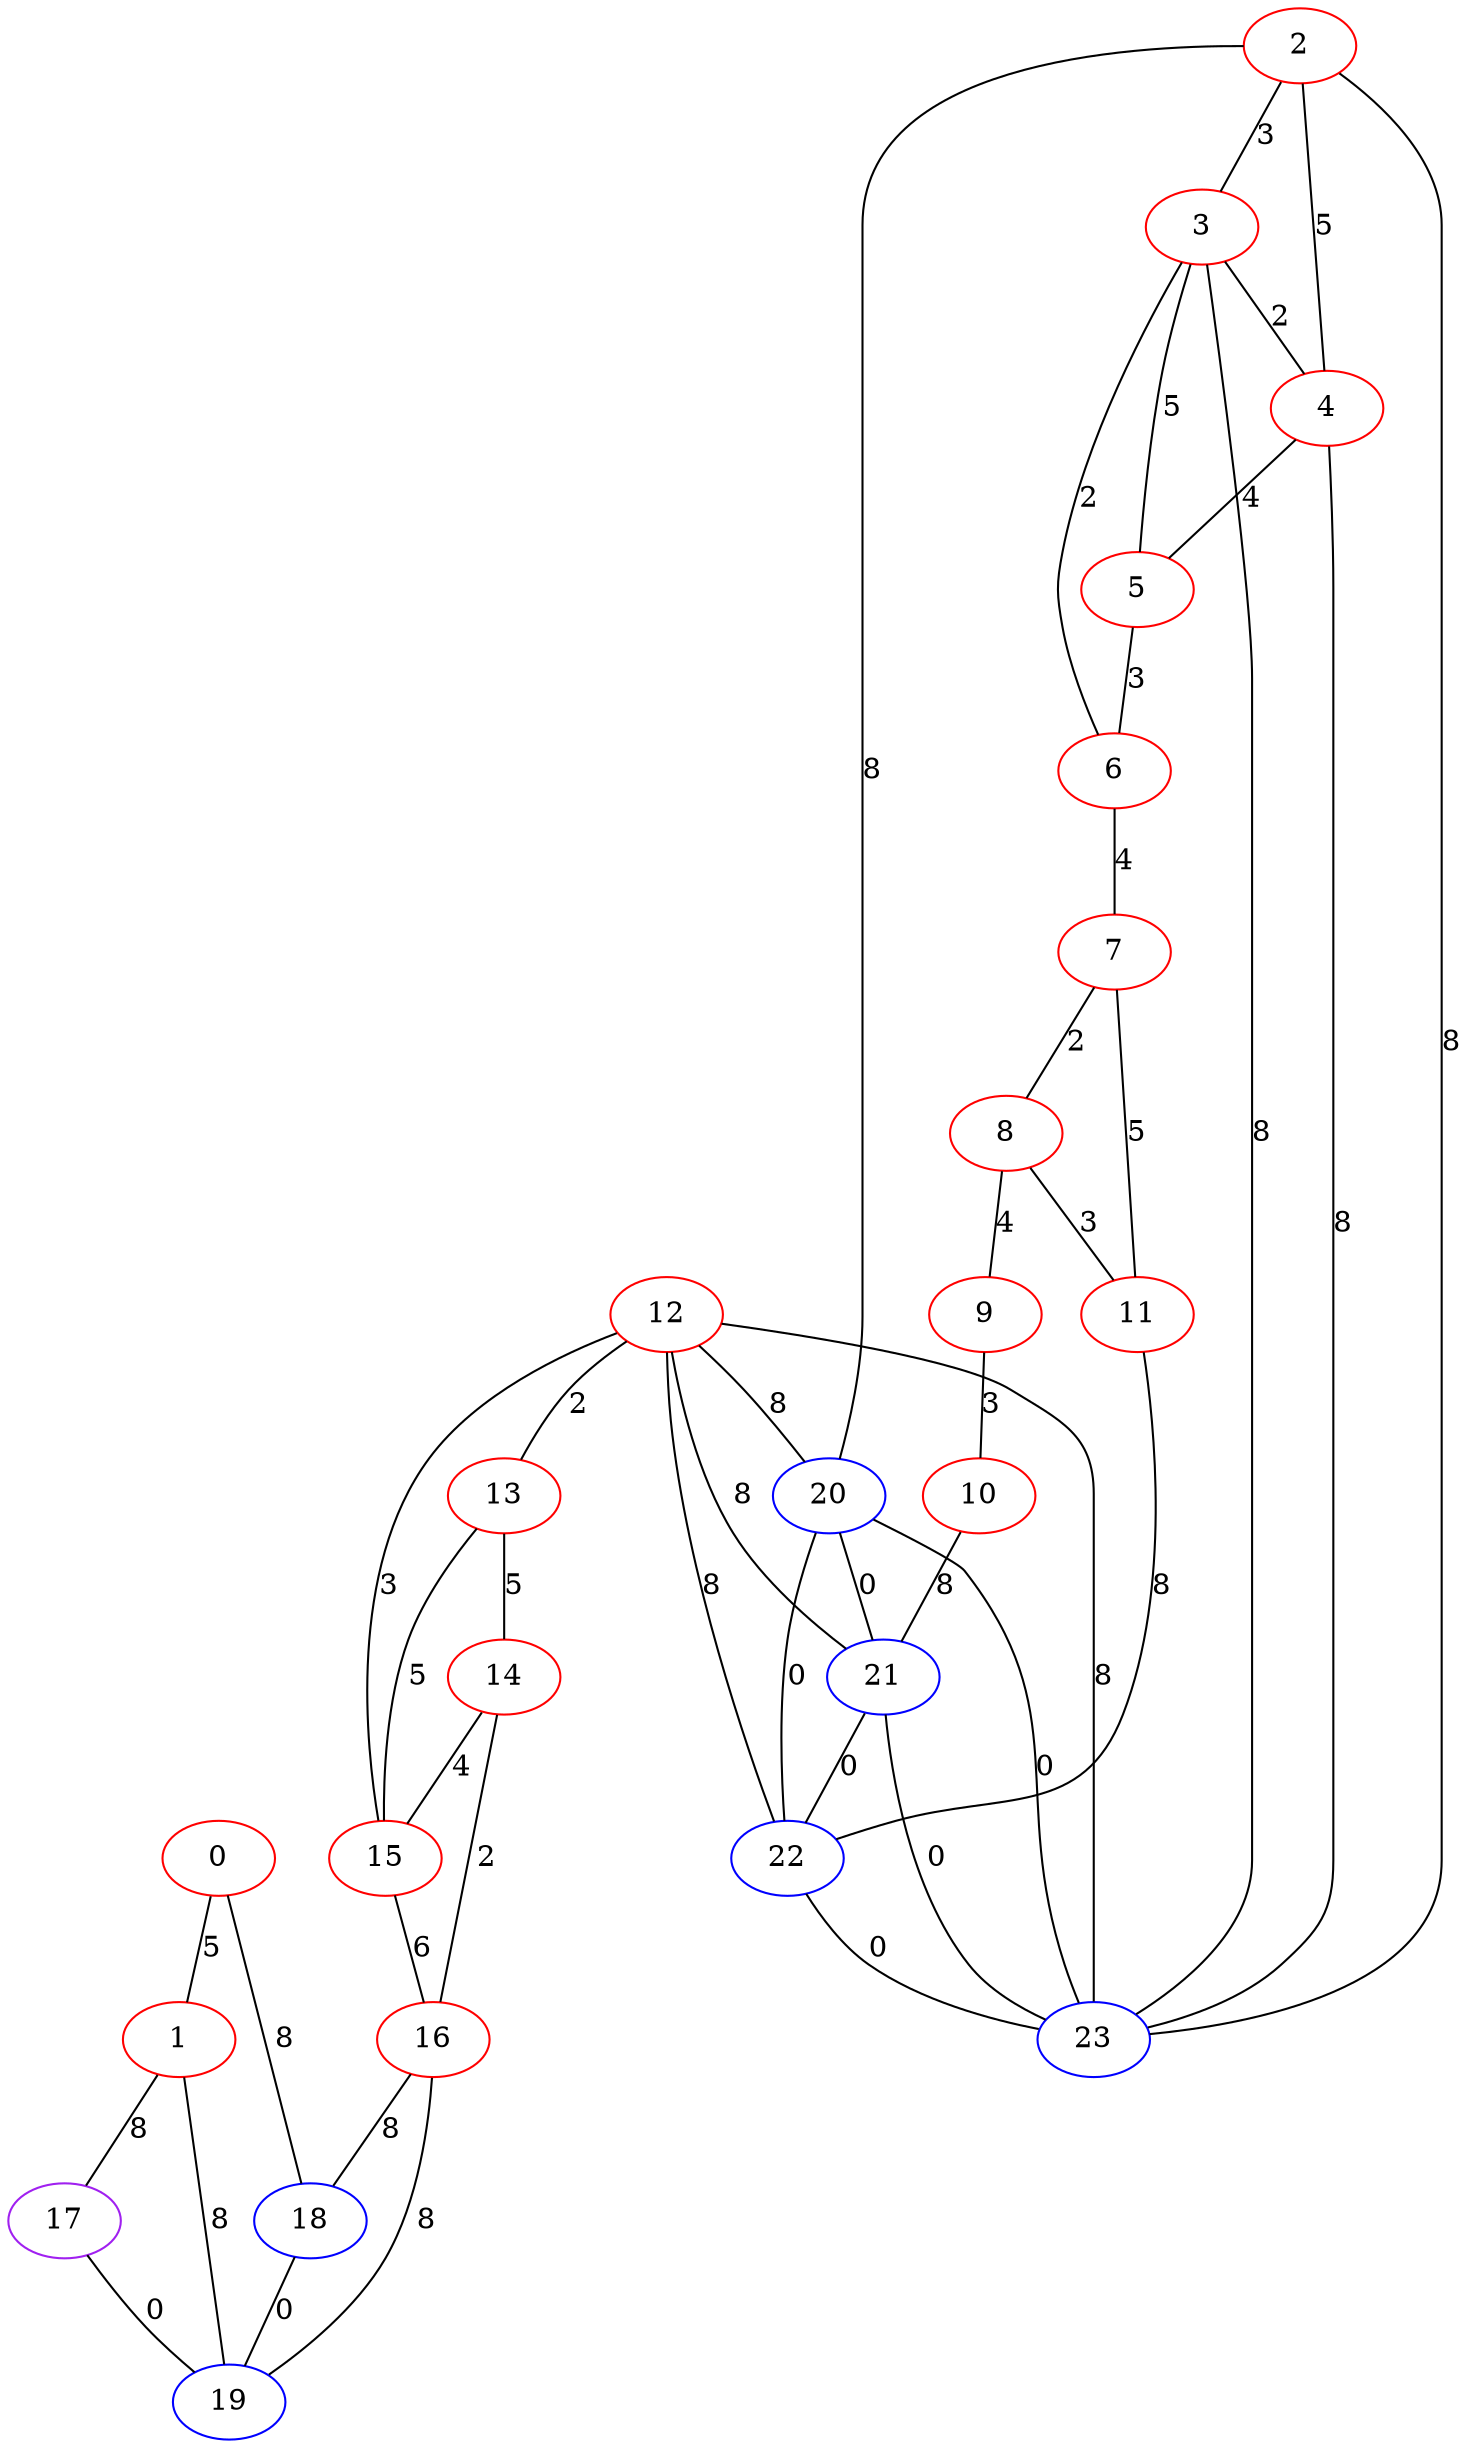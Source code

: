 graph "" {
0 [color=red, weight=1];
1 [color=red, weight=1];
2 [color=red, weight=1];
3 [color=red, weight=1];
4 [color=red, weight=1];
5 [color=red, weight=1];
6 [color=red, weight=1];
7 [color=red, weight=1];
8 [color=red, weight=1];
9 [color=red, weight=1];
10 [color=red, weight=1];
11 [color=red, weight=1];
12 [color=red, weight=1];
13 [color=red, weight=1];
14 [color=red, weight=1];
15 [color=red, weight=1];
16 [color=red, weight=1];
17 [color=purple, weight=4];
18 [color=blue, weight=3];
19 [color=blue, weight=3];
20 [color=blue, weight=3];
21 [color=blue, weight=3];
22 [color=blue, weight=3];
23 [color=blue, weight=3];
0 -- 1  [key=0, label=5];
0 -- 18  [key=0, label=8];
1 -- 17  [key=0, label=8];
1 -- 19  [key=0, label=8];
2 -- 20  [key=0, label=8];
2 -- 3  [key=0, label=3];
2 -- 4  [key=0, label=5];
2 -- 23  [key=0, label=8];
3 -- 4  [key=0, label=2];
3 -- 5  [key=0, label=5];
3 -- 6  [key=0, label=2];
3 -- 23  [key=0, label=8];
4 -- 5  [key=0, label=4];
4 -- 23  [key=0, label=8];
5 -- 6  [key=0, label=3];
6 -- 7  [key=0, label=4];
7 -- 8  [key=0, label=2];
7 -- 11  [key=0, label=5];
8 -- 9  [key=0, label=4];
8 -- 11  [key=0, label=3];
9 -- 10  [key=0, label=3];
10 -- 21  [key=0, label=8];
11 -- 22  [key=0, label=8];
12 -- 13  [key=0, label=2];
12 -- 15  [key=0, label=3];
12 -- 20  [key=0, label=8];
12 -- 21  [key=0, label=8];
12 -- 22  [key=0, label=8];
12 -- 23  [key=0, label=8];
13 -- 14  [key=0, label=5];
13 -- 15  [key=0, label=5];
14 -- 16  [key=0, label=2];
14 -- 15  [key=0, label=4];
15 -- 16  [key=0, label=6];
16 -- 18  [key=0, label=8];
16 -- 19  [key=0, label=8];
17 -- 19  [key=0, label=0];
18 -- 19  [key=0, label=0];
20 -- 21  [key=0, label=0];
20 -- 22  [key=0, label=0];
20 -- 23  [key=0, label=0];
21 -- 22  [key=0, label=0];
21 -- 23  [key=0, label=0];
22 -- 23  [key=0, label=0];
}

